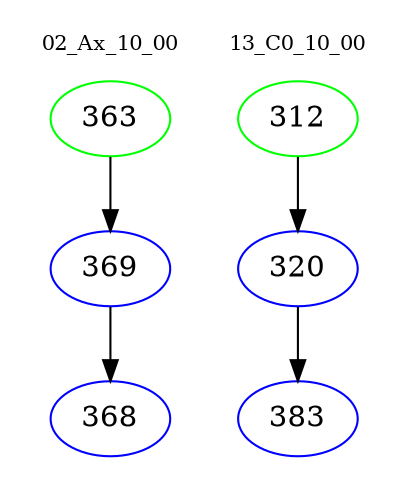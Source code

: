 digraph{
subgraph cluster_0 {
color = white
label = "02_Ax_10_00";
fontsize=10;
T0_363 [label="363", color="green"]
T0_363 -> T0_369 [color="black"]
T0_369 [label="369", color="blue"]
T0_369 -> T0_368 [color="black"]
T0_368 [label="368", color="blue"]
}
subgraph cluster_1 {
color = white
label = "13_C0_10_00";
fontsize=10;
T1_312 [label="312", color="green"]
T1_312 -> T1_320 [color="black"]
T1_320 [label="320", color="blue"]
T1_320 -> T1_383 [color="black"]
T1_383 [label="383", color="blue"]
}
}
